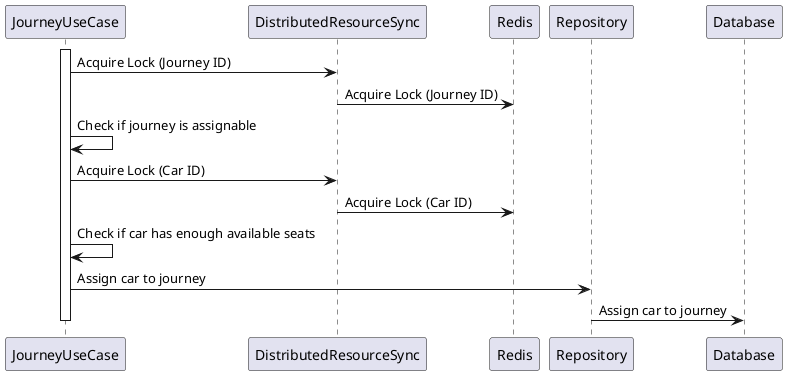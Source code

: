 @startuml assign-car-to-journey
participant JourneyUseCase
participant DistributedResourceSync
participant Redis
participant Repository
participant Database

activate JourneyUseCase
JourneyUseCase -> DistributedResourceSync: Acquire Lock (Journey ID)
DistributedResourceSync -> Redis: Acquire Lock (Journey ID)
JourneyUseCase -> JourneyUseCase: Check if journey is assignable
JourneyUseCase -> DistributedResourceSync: Acquire Lock (Car ID)
DistributedResourceSync -> Redis: Acquire Lock (Car ID)
JourneyUseCase -> JourneyUseCase: Check if car has enough available seats
JourneyUseCase -> Repository: Assign car to journey
Repository -> Database: Assign car to journey
deactivate JourneyUseCase
@enduml